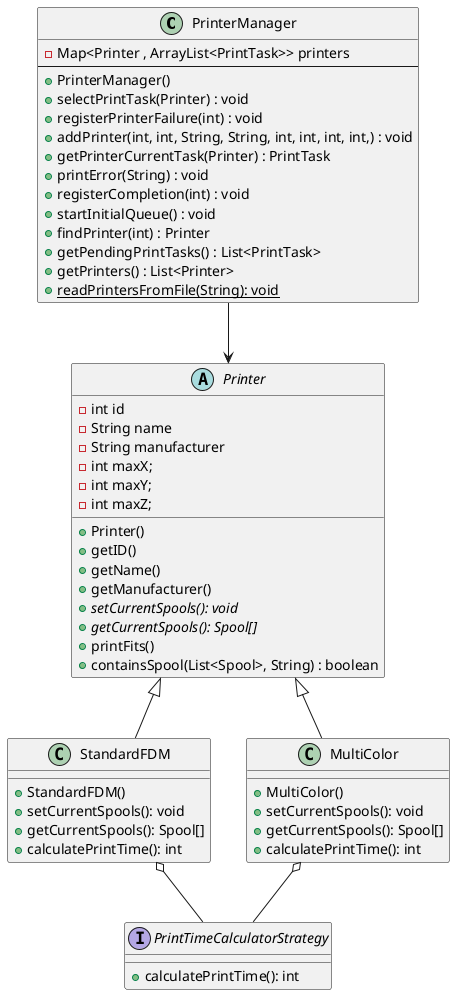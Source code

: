 @startuml
class PrinterManager{
    - Map<Printer , ArrayList<PrintTask>> printers
--
    + PrinterManager()
    + selectPrintTask(Printer) : void
    + registerPrinterFailure(int) : void
    + addPrinter(int, int, String, String, int, int, int, int,) : void
    + getPrinterCurrentTask(Printer) : PrintTask
    + printError(String) : void
    + registerCompletion(int) : void
  + startInitialQueue() : void
  + findPrinter(int) : Printer
  + getPendingPrintTasks() : List<PrintTask>
  + getPrinters() : List<Printer>
  + {static}readPrintersFromFile(String): void
}
abstract class Printer{
- int id
- String name
- String manufacturer
- int maxX;
- int maxY;
- int maxZ;
+ Printer()
+ getID()
+ getName()
+ getManufacturer()
+ {abstract} setCurrentSpools(): void
+ {abstract} getCurrentSpools(): Spool[]
+ printFits()
+ containsSpool(List<Spool>, String) : boolean
}
class StandardFDM{
+ StandardFDM()
+ setCurrentSpools(): void
+ getCurrentSpools(): Spool[]
+ calculatePrintTime(): int
}
class MultiColor{
+ MultiColor()
+ setCurrentSpools(): void
+ getCurrentSpools(): Spool[]
+ calculatePrintTime(): int
}

interface PrintTimeCalculatorStrategy{
 + calculatePrintTime(): int
}

PrinterManager --> Printer
Printer <|-- StandardFDM
Printer <|-- MultiColor
StandardFDM o-- PrintTimeCalculatorStrategy
MultiColor o-- PrintTimeCalculatorStrategy

@enduml